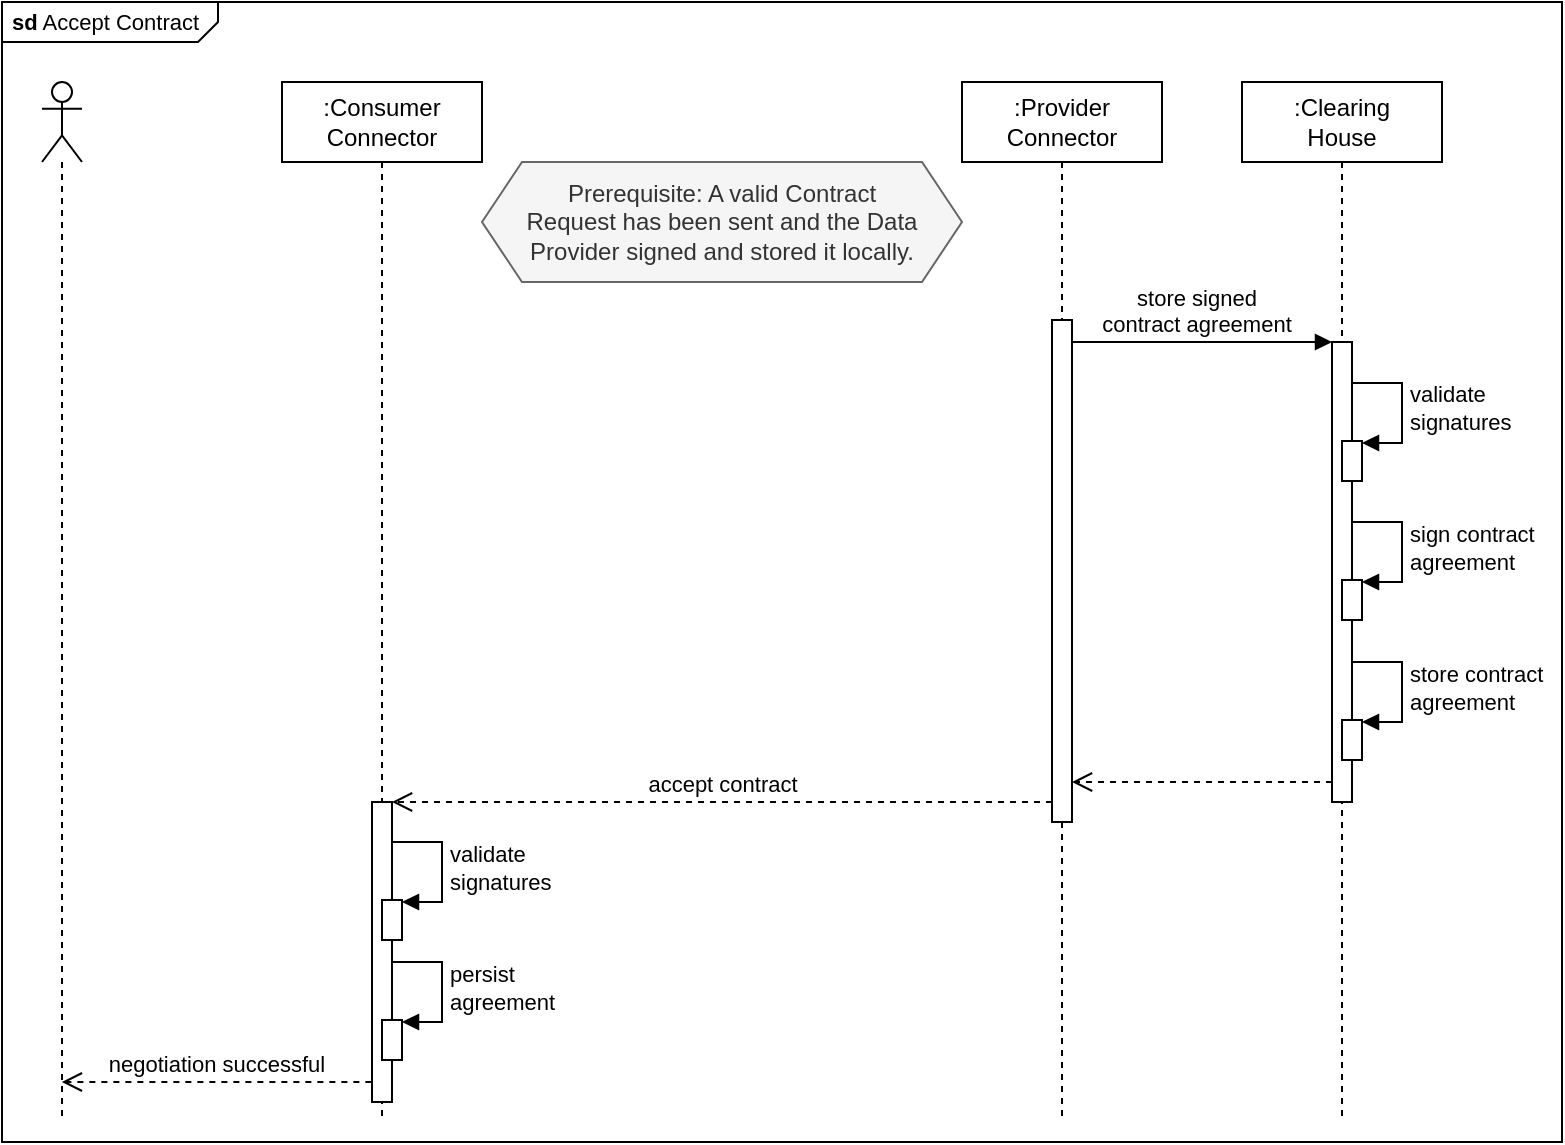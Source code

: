 <mxfile version="16.4.0" type="device"><diagram id="tE_fqfM_la-XXKDRrsFT" name="Page-1"><mxGraphModel dx="1102" dy="865" grid="1" gridSize="10" guides="1" tooltips="1" connect="1" arrows="1" fold="1" page="1" pageScale="1" pageWidth="827" pageHeight="1169" math="0" shadow="0"><root><mxCell id="0"/><mxCell id="1" parent="0"/><mxCell id="YNL5BcN-_HgcnTqoEjPw-4" value="&lt;p style=&quot;margin: 0px ; margin-top: 4px ; margin-left: 5px ; text-align: left&quot;&gt;&lt;b&gt;sd&lt;/b&gt;  Accept Contract&lt;/p&gt;" style="html=1;shape=mxgraph.sysml.package;overflow=fill;labelX=108;align=left;spacingLeft=5;verticalAlign=top;spacingTop=-3;fontSize=11;fillColor=none;" parent="1" vertex="1"><mxGeometry x="40" y="40" width="780" height="570" as="geometry"/></mxCell><mxCell id="2CtGqb5mIchs0aXOwe0z-39" value=":Clearing&lt;br&gt;House" style="shape=umlLifeline;perimeter=lifelinePerimeter;whiteSpace=wrap;html=1;container=1;collapsible=0;recursiveResize=0;outlineConnect=0;" parent="1" vertex="1"><mxGeometry x="660" y="80" width="100" height="520" as="geometry"/></mxCell><mxCell id="2CtGqb5mIchs0aXOwe0z-43" value="" style="html=1;points=[];perimeter=orthogonalPerimeter;fontSize=11;fillColor=#FFFFFF;gradientColor=none;" parent="2CtGqb5mIchs0aXOwe0z-39" vertex="1"><mxGeometry x="45" y="130" width="10" height="230" as="geometry"/></mxCell><mxCell id="2CtGqb5mIchs0aXOwe0z-44" value="store signed &lt;br&gt;contract agreement" style="html=1;verticalAlign=bottom;endArrow=block;entryX=0;entryY=0;rounded=0;fontSize=11;" parent="2CtGqb5mIchs0aXOwe0z-39" edge="1"><mxGeometry relative="1" as="geometry"><mxPoint x="-90.145" y="130" as="sourcePoint"/><mxPoint x="45" y="130" as="targetPoint"/></mxGeometry></mxCell><mxCell id="DsOYaFKCbZGS0Ysln5uj-1" value="" style="html=1;points=[];perimeter=orthogonalPerimeter;fontSize=11;fillColor=#FFFFFF;gradientColor=none;" parent="2CtGqb5mIchs0aXOwe0z-39" vertex="1"><mxGeometry x="50" y="179.5" width="10" height="20" as="geometry"/></mxCell><mxCell id="DsOYaFKCbZGS0Ysln5uj-2" value="validate&lt;br&gt;signatures" style="edgeStyle=orthogonalEdgeStyle;html=1;align=left;spacingLeft=2;endArrow=block;rounded=0;entryX=1;entryY=0;fontSize=11;" parent="2CtGqb5mIchs0aXOwe0z-39" edge="1"><mxGeometry relative="1" as="geometry"><mxPoint x="55" y="150.5" as="sourcePoint"/><Array as="points"><mxPoint x="80" y="150.5"/></Array><mxPoint x="60" y="180.5" as="targetPoint"/></mxGeometry></mxCell><mxCell id="DsOYaFKCbZGS0Ysln5uj-5" value="" style="html=1;verticalAlign=bottom;endArrow=open;dashed=1;endSize=8;rounded=0;" parent="2CtGqb5mIchs0aXOwe0z-39" edge="1"><mxGeometry relative="1" as="geometry"><mxPoint x="-85" y="350" as="targetPoint"/><mxPoint x="45" y="350" as="sourcePoint"/></mxGeometry></mxCell><mxCell id="2CtGqb5mIchs0aXOwe0z-1" value="" style="shape=umlLifeline;participant=umlActor;perimeter=lifelinePerimeter;whiteSpace=wrap;html=1;container=1;collapsible=0;recursiveResize=0;verticalAlign=top;spacingTop=36;outlineConnect=0;" parent="1" vertex="1"><mxGeometry x="60" y="80" width="20" height="520" as="geometry"/></mxCell><mxCell id="2CtGqb5mIchs0aXOwe0z-3" value=":Consumer&lt;br&gt;Connector" style="shape=umlLifeline;perimeter=lifelinePerimeter;whiteSpace=wrap;html=1;container=1;collapsible=0;recursiveResize=0;outlineConnect=0;" parent="1" vertex="1"><mxGeometry x="180" y="80" width="100" height="520" as="geometry"/></mxCell><mxCell id="2CtGqb5mIchs0aXOwe0z-4" value=":Provider&lt;br&gt;Connector" style="shape=umlLifeline;perimeter=lifelinePerimeter;whiteSpace=wrap;html=1;container=1;collapsible=0;recursiveResize=0;outlineConnect=0;" parent="1" vertex="1"><mxGeometry x="520" y="80" width="100" height="520" as="geometry"/></mxCell><mxCell id="2CtGqb5mIchs0aXOwe0z-15" value="" style="html=1;points=[];perimeter=orthogonalPerimeter;" parent="2CtGqb5mIchs0aXOwe0z-4" vertex="1"><mxGeometry x="45" y="119" width="10" height="251" as="geometry"/></mxCell><mxCell id="2CtGqb5mIchs0aXOwe0z-12" value="" style="html=1;points=[];perimeter=orthogonalPerimeter;" parent="2CtGqb5mIchs0aXOwe0z-4" vertex="1"><mxGeometry x="-295" y="360" width="10" height="150" as="geometry"/></mxCell><mxCell id="YNL5BcN-_HgcnTqoEjPw-19" value="" style="html=1;points=[];perimeter=orthogonalPerimeter;fontSize=11;fillColor=#FFFFFF;gradientColor=none;" parent="2CtGqb5mIchs0aXOwe0z-4" vertex="1"><mxGeometry x="-290" y="469" width="10" height="20" as="geometry"/></mxCell><mxCell id="YNL5BcN-_HgcnTqoEjPw-20" value="persist&lt;br&gt;agreement" style="edgeStyle=orthogonalEdgeStyle;html=1;align=left;spacingLeft=2;endArrow=block;rounded=0;entryX=1;entryY=0;fontSize=11;" parent="2CtGqb5mIchs0aXOwe0z-4" edge="1"><mxGeometry relative="1" as="geometry"><mxPoint x="-285" y="440" as="sourcePoint"/><Array as="points"><mxPoint x="-260" y="440"/></Array><mxPoint x="-280" y="470" as="targetPoint"/></mxGeometry></mxCell><mxCell id="DsOYaFKCbZGS0Ysln5uj-6" value="" style="html=1;points=[];perimeter=orthogonalPerimeter;fontSize=11;fillColor=#FFFFFF;gradientColor=none;" parent="2CtGqb5mIchs0aXOwe0z-4" vertex="1"><mxGeometry x="-290" y="409" width="10" height="20" as="geometry"/></mxCell><mxCell id="DsOYaFKCbZGS0Ysln5uj-7" value="validate&lt;br&gt;signatures" style="edgeStyle=orthogonalEdgeStyle;html=1;align=left;spacingLeft=2;endArrow=block;rounded=0;entryX=1;entryY=0;fontSize=11;" parent="2CtGqb5mIchs0aXOwe0z-4" edge="1"><mxGeometry relative="1" as="geometry"><mxPoint x="-285" y="380" as="sourcePoint"/><Array as="points"><mxPoint x="-260" y="380"/></Array><mxPoint x="-280" y="410" as="targetPoint"/></mxGeometry></mxCell><mxCell id="2CtGqb5mIchs0aXOwe0z-14" value="negotiation successful" style="html=1;verticalAlign=bottom;endArrow=open;dashed=1;endSize=8;rounded=0;exitX=-0.031;exitY=0.975;exitDx=0;exitDy=0;exitPerimeter=0;" parent="2CtGqb5mIchs0aXOwe0z-4" edge="1"><mxGeometry relative="1" as="geometry"><mxPoint x="-450.071" y="500" as="targetPoint"/><mxPoint x="-295.31" y="500" as="sourcePoint"/></mxGeometry></mxCell><mxCell id="2CtGqb5mIchs0aXOwe0z-17" value="accept contract" style="html=1;verticalAlign=bottom;endArrow=open;dashed=1;endSize=8;exitX=0;exitY=0.95;rounded=0;" parent="2CtGqb5mIchs0aXOwe0z-4" edge="1"><mxGeometry relative="1" as="geometry"><mxPoint x="-285" y="360.0" as="targetPoint"/><mxPoint x="45" y="360.0" as="sourcePoint"/></mxGeometry></mxCell><mxCell id="2CtGqb5mIchs0aXOwe0z-5" value="Prerequisite: A valid Contract &lt;br&gt;Request has been sent and the Data Provider signed and stored it locally." style="shape=hexagon;perimeter=hexagonPerimeter2;whiteSpace=wrap;html=1;fixedSize=1;fillColor=#f5f5f5;fontColor=#333333;strokeColor=#666666;" parent="1" vertex="1"><mxGeometry x="280" y="120" width="240" height="60" as="geometry"/></mxCell><mxCell id="DsOYaFKCbZGS0Ysln5uj-3" value="" style="html=1;points=[];perimeter=orthogonalPerimeter;fontSize=11;fillColor=#FFFFFF;gradientColor=none;" parent="1" vertex="1"><mxGeometry x="710" y="329" width="10" height="20" as="geometry"/></mxCell><mxCell id="DsOYaFKCbZGS0Ysln5uj-4" value="sign contract&lt;br&gt;agreement" style="edgeStyle=orthogonalEdgeStyle;html=1;align=left;spacingLeft=2;endArrow=block;rounded=0;entryX=1;entryY=0;fontSize=11;" parent="1" edge="1"><mxGeometry relative="1" as="geometry"><mxPoint x="715" y="300" as="sourcePoint"/><Array as="points"><mxPoint x="740" y="300"/></Array><mxPoint x="720" y="330" as="targetPoint"/></mxGeometry></mxCell><mxCell id="UE5e3r6yHgPCImeM2w63-1" value="" style="html=1;points=[];perimeter=orthogonalPerimeter;fontSize=11;fillColor=#FFFFFF;gradientColor=none;" vertex="1" parent="1"><mxGeometry x="710" y="399" width="10" height="20" as="geometry"/></mxCell><mxCell id="UE5e3r6yHgPCImeM2w63-2" value="store contract&lt;br&gt;agreement" style="edgeStyle=orthogonalEdgeStyle;html=1;align=left;spacingLeft=2;endArrow=block;rounded=0;entryX=1;entryY=0;fontSize=11;" edge="1" parent="1"><mxGeometry relative="1" as="geometry"><mxPoint x="715" y="370" as="sourcePoint"/><Array as="points"><mxPoint x="740" y="370"/></Array><mxPoint x="720" y="400" as="targetPoint"/></mxGeometry></mxCell></root></mxGraphModel></diagram></mxfile>